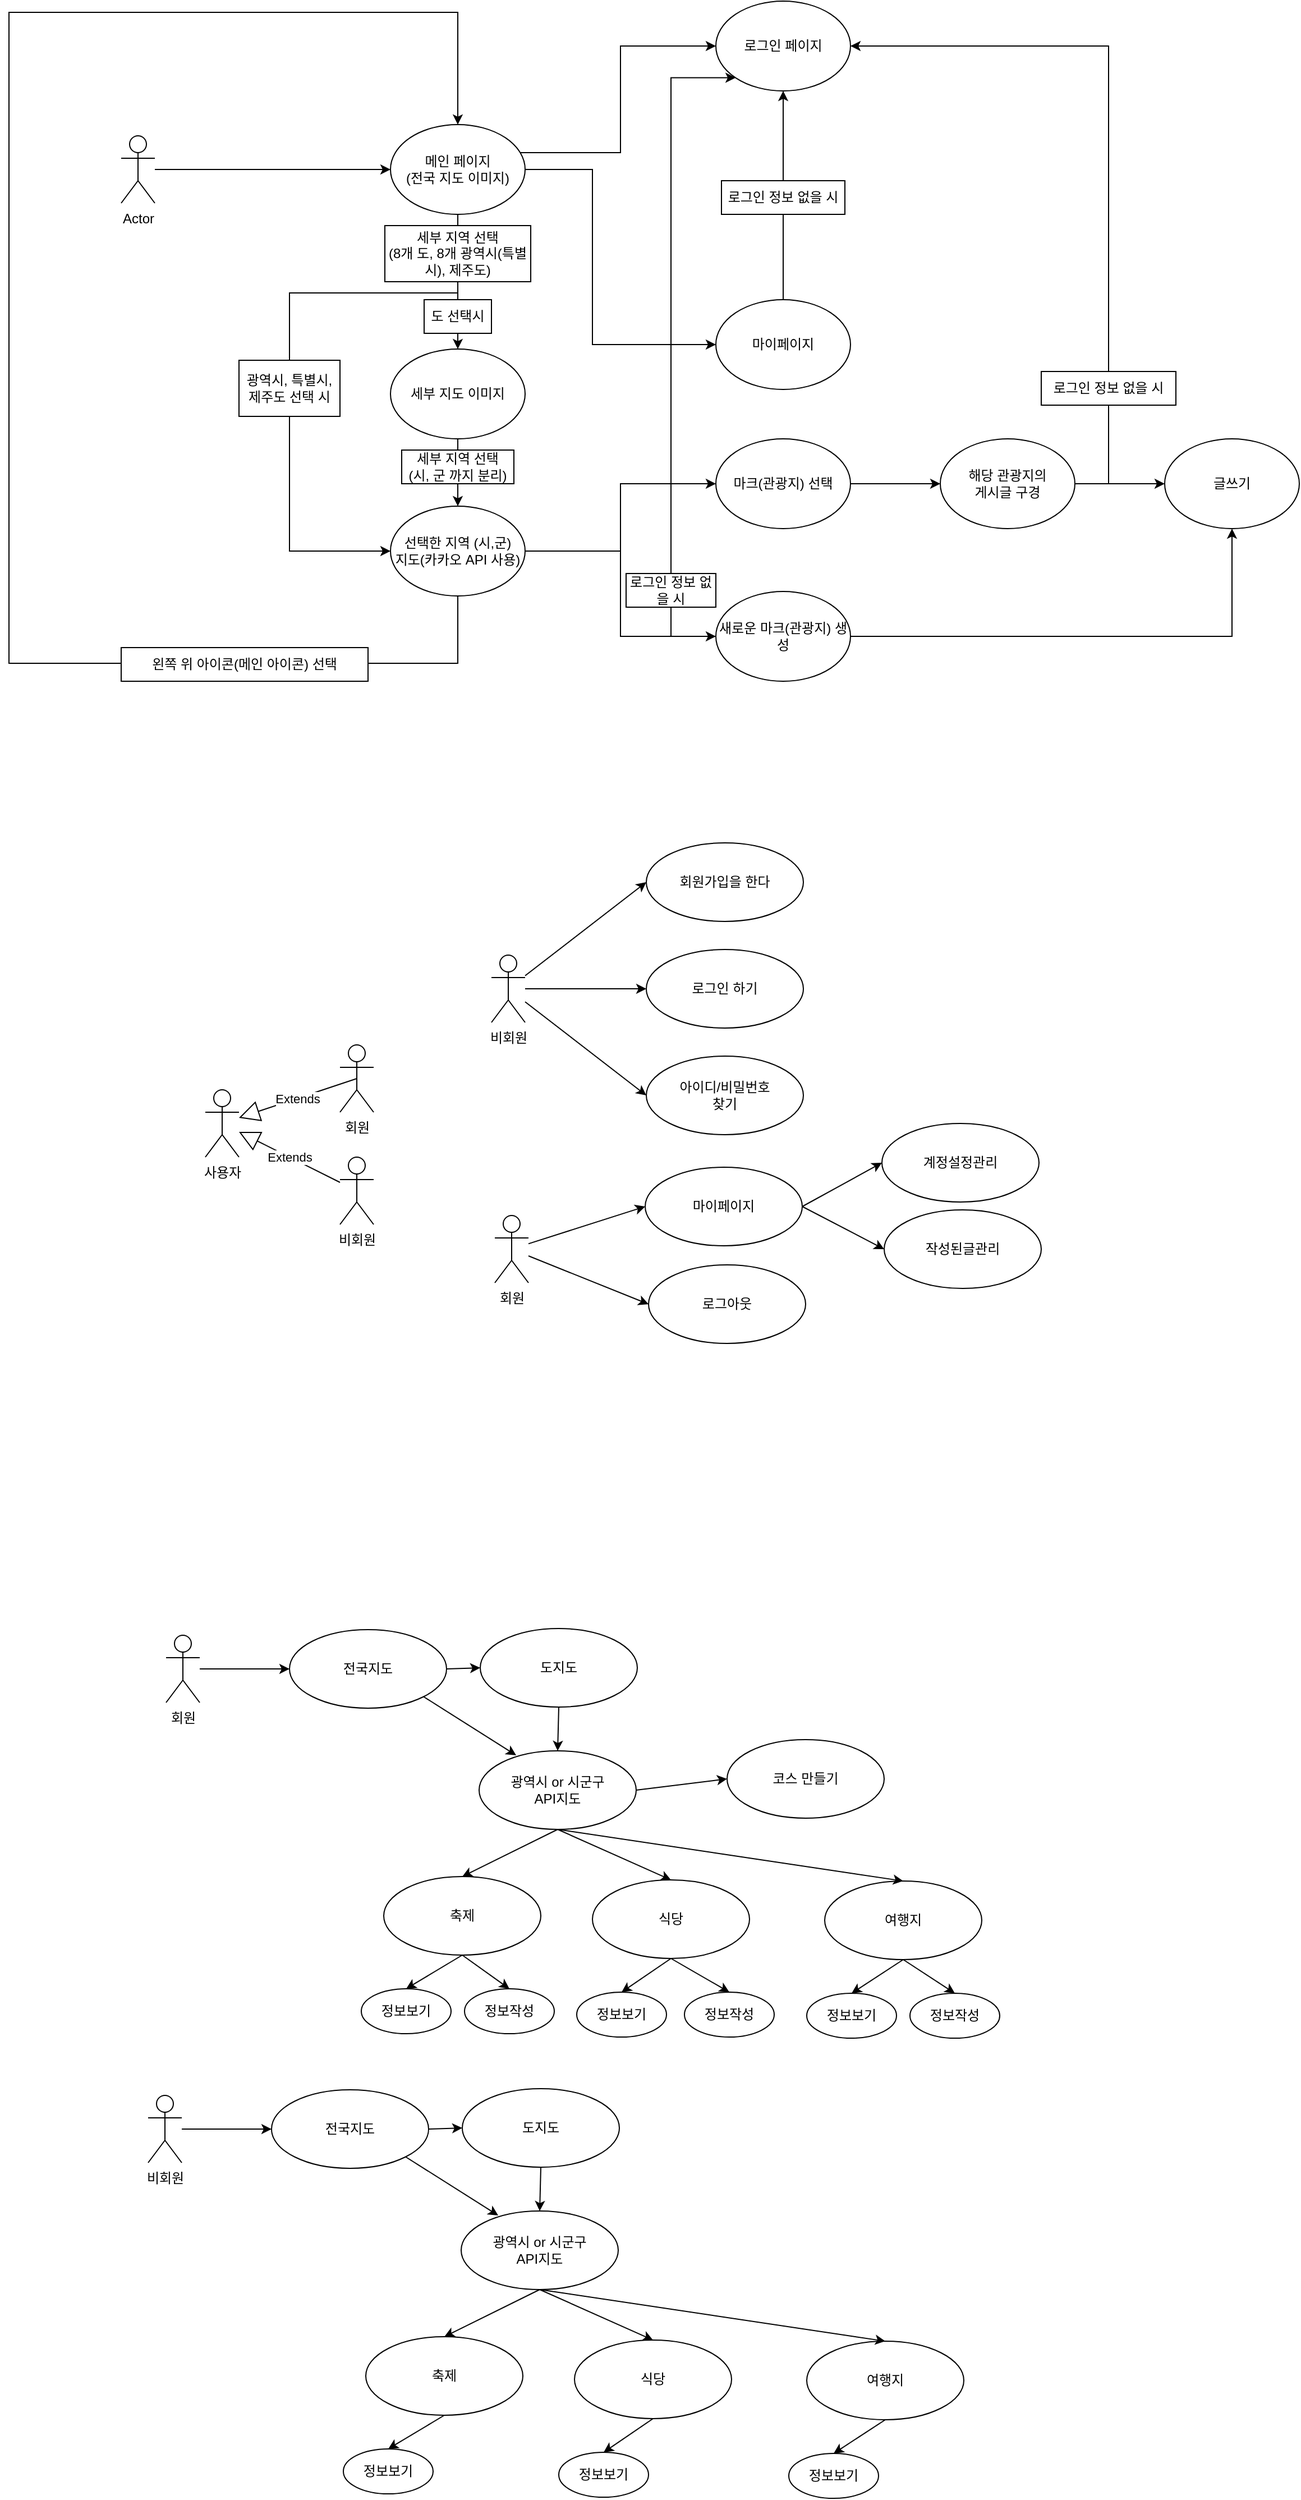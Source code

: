 <mxfile version="21.3.8" type="device">
  <diagram name="페이지-1" id="NS8c8MpVSg3ALZJKuZtI">
    <mxGraphModel dx="1434" dy="756" grid="1" gridSize="10" guides="1" tooltips="1" connect="1" arrows="1" fold="1" page="1" pageScale="1" pageWidth="1654" pageHeight="2336" math="0" shadow="0">
      <root>
        <mxCell id="0" />
        <mxCell id="1" parent="0" />
        <mxCell id="4Xy0U8kn-G6CAsoUGtmP-65" style="edgeStyle=orthogonalEdgeStyle;rounded=0;orthogonalLoop=1;jettySize=auto;html=1;entryX=0;entryY=0.5;entryDx=0;entryDy=0;" parent="1" source="4Xy0U8kn-G6CAsoUGtmP-51" target="4Xy0U8kn-G6CAsoUGtmP-52" edge="1">
          <mxGeometry relative="1" as="geometry" />
        </mxCell>
        <mxCell id="4Xy0U8kn-G6CAsoUGtmP-51" value="Actor" style="shape=umlActor;verticalLabelPosition=bottom;verticalAlign=top;html=1;outlineConnect=0;" parent="1" vertex="1">
          <mxGeometry x="190" y="180" width="30" height="60" as="geometry" />
        </mxCell>
        <mxCell id="4Xy0U8kn-G6CAsoUGtmP-56" style="edgeStyle=orthogonalEdgeStyle;rounded=0;orthogonalLoop=1;jettySize=auto;html=1;entryX=0;entryY=0.5;entryDx=0;entryDy=0;exitX=0.95;exitY=0.313;exitDx=0;exitDy=0;exitPerimeter=0;" parent="1" source="4Xy0U8kn-G6CAsoUGtmP-52" target="4Xy0U8kn-G6CAsoUGtmP-53" edge="1">
          <mxGeometry relative="1" as="geometry" />
        </mxCell>
        <mxCell id="4Xy0U8kn-G6CAsoUGtmP-61" style="edgeStyle=orthogonalEdgeStyle;rounded=0;orthogonalLoop=1;jettySize=auto;html=1;" parent="1" source="4Xy0U8kn-G6CAsoUGtmP-52" target="4Xy0U8kn-G6CAsoUGtmP-60" edge="1">
          <mxGeometry relative="1" as="geometry" />
        </mxCell>
        <mxCell id="4Xy0U8kn-G6CAsoUGtmP-62" style="edgeStyle=orthogonalEdgeStyle;rounded=0;orthogonalLoop=1;jettySize=auto;html=1;exitX=1;exitY=0.5;exitDx=0;exitDy=0;entryX=0;entryY=0.5;entryDx=0;entryDy=0;" parent="1" source="4Xy0U8kn-G6CAsoUGtmP-52" target="4Xy0U8kn-G6CAsoUGtmP-59" edge="1">
          <mxGeometry relative="1" as="geometry">
            <Array as="points">
              <mxPoint x="610" y="210" />
              <mxPoint x="610" y="366" />
            </Array>
          </mxGeometry>
        </mxCell>
        <mxCell id="4Xy0U8kn-G6CAsoUGtmP-70" style="edgeStyle=orthogonalEdgeStyle;rounded=0;orthogonalLoop=1;jettySize=auto;html=1;entryX=0;entryY=0.5;entryDx=0;entryDy=0;" parent="1" source="4Xy0U8kn-G6CAsoUGtmP-52" target="4Xy0U8kn-G6CAsoUGtmP-68" edge="1">
          <mxGeometry relative="1" as="geometry">
            <Array as="points">
              <mxPoint x="490" y="320" />
              <mxPoint x="340" y="320" />
              <mxPoint x="340" y="550" />
            </Array>
          </mxGeometry>
        </mxCell>
        <mxCell id="4Xy0U8kn-G6CAsoUGtmP-52" value="메인 페이지&lt;br&gt;(전국 지도 이미지)" style="ellipse;whiteSpace=wrap;html=1;" parent="1" vertex="1">
          <mxGeometry x="430" y="170" width="120" height="80" as="geometry" />
        </mxCell>
        <mxCell id="4Xy0U8kn-G6CAsoUGtmP-53" value="로그인 페이지" style="ellipse;whiteSpace=wrap;html=1;" parent="1" vertex="1">
          <mxGeometry x="720" y="60" width="120" height="80" as="geometry" />
        </mxCell>
        <mxCell id="4Xy0U8kn-G6CAsoUGtmP-63" style="edgeStyle=orthogonalEdgeStyle;rounded=0;orthogonalLoop=1;jettySize=auto;html=1;entryX=0.5;entryY=1;entryDx=0;entryDy=0;exitX=0.5;exitY=0;exitDx=0;exitDy=0;" parent="1" source="4Xy0U8kn-G6CAsoUGtmP-59" target="4Xy0U8kn-G6CAsoUGtmP-53" edge="1">
          <mxGeometry relative="1" as="geometry" />
        </mxCell>
        <mxCell id="4Xy0U8kn-G6CAsoUGtmP-59" value="마이페이지" style="ellipse;whiteSpace=wrap;html=1;" parent="1" vertex="1">
          <mxGeometry x="720" y="326" width="120" height="80" as="geometry" />
        </mxCell>
        <mxCell id="4Xy0U8kn-G6CAsoUGtmP-67" style="edgeStyle=orthogonalEdgeStyle;rounded=0;orthogonalLoop=1;jettySize=auto;html=1;entryX=0.5;entryY=0;entryDx=0;entryDy=0;" parent="1" source="4Xy0U8kn-G6CAsoUGtmP-60" target="4Xy0U8kn-G6CAsoUGtmP-68" edge="1">
          <mxGeometry relative="1" as="geometry">
            <mxPoint x="490" y="500" as="targetPoint" />
          </mxGeometry>
        </mxCell>
        <mxCell id="4Xy0U8kn-G6CAsoUGtmP-60" value="세부 지도 이미지" style="ellipse;whiteSpace=wrap;html=1;" parent="1" vertex="1">
          <mxGeometry x="430" y="370" width="120" height="80" as="geometry" />
        </mxCell>
        <mxCell id="4Xy0U8kn-G6CAsoUGtmP-66" value="세부 지역 선택&lt;br&gt;(8개 도, 8개 광역시(특별시), 제주도)" style="text;html=1;strokeColor=default;fillColor=default;align=center;verticalAlign=middle;whiteSpace=wrap;rounded=0;" parent="1" vertex="1">
          <mxGeometry x="425" y="260" width="130" height="50" as="geometry" />
        </mxCell>
        <mxCell id="4Xy0U8kn-G6CAsoUGtmP-75" style="edgeStyle=orthogonalEdgeStyle;rounded=0;orthogonalLoop=1;jettySize=auto;html=1;entryX=0.5;entryY=0;entryDx=0;entryDy=0;exitX=0.5;exitY=1;exitDx=0;exitDy=0;" parent="1" source="4Xy0U8kn-G6CAsoUGtmP-68" target="4Xy0U8kn-G6CAsoUGtmP-52" edge="1">
          <mxGeometry relative="1" as="geometry">
            <Array as="points">
              <mxPoint x="490" y="650" />
              <mxPoint x="90" y="650" />
              <mxPoint x="90" y="70" />
              <mxPoint x="490" y="70" />
            </Array>
          </mxGeometry>
        </mxCell>
        <mxCell id="4Xy0U8kn-G6CAsoUGtmP-78" style="edgeStyle=orthogonalEdgeStyle;rounded=0;orthogonalLoop=1;jettySize=auto;html=1;entryX=0;entryY=0.5;entryDx=0;entryDy=0;" parent="1" source="4Xy0U8kn-G6CAsoUGtmP-68" target="4Xy0U8kn-G6CAsoUGtmP-77" edge="1">
          <mxGeometry relative="1" as="geometry" />
        </mxCell>
        <mxCell id="4Xy0U8kn-G6CAsoUGtmP-81" style="edgeStyle=orthogonalEdgeStyle;rounded=0;orthogonalLoop=1;jettySize=auto;html=1;entryX=0;entryY=0.5;entryDx=0;entryDy=0;" parent="1" source="4Xy0U8kn-G6CAsoUGtmP-68" target="4Xy0U8kn-G6CAsoUGtmP-80" edge="1">
          <mxGeometry relative="1" as="geometry" />
        </mxCell>
        <mxCell id="4Xy0U8kn-G6CAsoUGtmP-68" value="선택한 지역 (시,군) &lt;br&gt;지도(카카오 API 사용)" style="ellipse;whiteSpace=wrap;html=1;" parent="1" vertex="1">
          <mxGeometry x="430" y="510" width="120" height="80" as="geometry" />
        </mxCell>
        <mxCell id="4Xy0U8kn-G6CAsoUGtmP-69" value="세부 지역 선택&lt;br&gt;(시, 군 까지 분리)" style="text;html=1;strokeColor=default;fillColor=default;align=center;verticalAlign=middle;whiteSpace=wrap;rounded=0;" parent="1" vertex="1">
          <mxGeometry x="440" y="460" width="100" height="30" as="geometry" />
        </mxCell>
        <mxCell id="4Xy0U8kn-G6CAsoUGtmP-72" value="광역시, 특별시, 제주도 선택 시" style="text;html=1;strokeColor=default;fillColor=default;align=center;verticalAlign=middle;whiteSpace=wrap;rounded=0;" parent="1" vertex="1">
          <mxGeometry x="295" y="380" width="90" height="50" as="geometry" />
        </mxCell>
        <mxCell id="4Xy0U8kn-G6CAsoUGtmP-74" value="도 선택시" style="text;html=1;strokeColor=default;fillColor=default;align=center;verticalAlign=middle;whiteSpace=wrap;rounded=0;" parent="1" vertex="1">
          <mxGeometry x="460" y="326" width="60" height="30" as="geometry" />
        </mxCell>
        <mxCell id="4Xy0U8kn-G6CAsoUGtmP-76" value="왼쪽 위 아이콘(메인 아이콘) 선택" style="text;html=1;strokeColor=default;fillColor=default;align=center;verticalAlign=middle;whiteSpace=wrap;rounded=0;" parent="1" vertex="1">
          <mxGeometry x="190" y="636" width="220" height="30" as="geometry" />
        </mxCell>
        <mxCell id="4Xy0U8kn-G6CAsoUGtmP-84" value="" style="edgeStyle=orthogonalEdgeStyle;rounded=0;orthogonalLoop=1;jettySize=auto;html=1;" parent="1" source="4Xy0U8kn-G6CAsoUGtmP-77" target="4Xy0U8kn-G6CAsoUGtmP-83" edge="1">
          <mxGeometry relative="1" as="geometry" />
        </mxCell>
        <mxCell id="4Xy0U8kn-G6CAsoUGtmP-77" value="마크(관광지) 선택" style="ellipse;whiteSpace=wrap;html=1;" parent="1" vertex="1">
          <mxGeometry x="720" y="450" width="120" height="80" as="geometry" />
        </mxCell>
        <mxCell id="4Xy0U8kn-G6CAsoUGtmP-79" value="로그인 정보 없을 시" style="text;html=1;strokeColor=default;fillColor=default;align=center;verticalAlign=middle;whiteSpace=wrap;rounded=0;" parent="1" vertex="1">
          <mxGeometry x="725" y="220" width="110" height="30" as="geometry" />
        </mxCell>
        <mxCell id="4Xy0U8kn-G6CAsoUGtmP-90" style="edgeStyle=orthogonalEdgeStyle;rounded=0;orthogonalLoop=1;jettySize=auto;html=1;entryX=0;entryY=1;entryDx=0;entryDy=0;exitX=0;exitY=0.5;exitDx=0;exitDy=0;" parent="1" source="4Xy0U8kn-G6CAsoUGtmP-80" target="4Xy0U8kn-G6CAsoUGtmP-53" edge="1">
          <mxGeometry relative="1" as="geometry">
            <Array as="points">
              <mxPoint x="680" y="626" />
              <mxPoint x="680" y="128" />
            </Array>
          </mxGeometry>
        </mxCell>
        <mxCell id="4Xy0U8kn-G6CAsoUGtmP-93" style="edgeStyle=orthogonalEdgeStyle;rounded=0;orthogonalLoop=1;jettySize=auto;html=1;entryX=0.5;entryY=1;entryDx=0;entryDy=0;" parent="1" source="4Xy0U8kn-G6CAsoUGtmP-80" target="4Xy0U8kn-G6CAsoUGtmP-85" edge="1">
          <mxGeometry relative="1" as="geometry" />
        </mxCell>
        <mxCell id="4Xy0U8kn-G6CAsoUGtmP-80" value="새로운 마크(관광지) 생성" style="ellipse;whiteSpace=wrap;html=1;" parent="1" vertex="1">
          <mxGeometry x="720" y="586" width="120" height="80" as="geometry" />
        </mxCell>
        <mxCell id="4Xy0U8kn-G6CAsoUGtmP-86" value="" style="edgeStyle=orthogonalEdgeStyle;rounded=0;orthogonalLoop=1;jettySize=auto;html=1;" parent="1" source="4Xy0U8kn-G6CAsoUGtmP-83" target="4Xy0U8kn-G6CAsoUGtmP-85" edge="1">
          <mxGeometry relative="1" as="geometry" />
        </mxCell>
        <mxCell id="4Xy0U8kn-G6CAsoUGtmP-87" style="edgeStyle=orthogonalEdgeStyle;rounded=0;orthogonalLoop=1;jettySize=auto;html=1;entryX=1;entryY=0.5;entryDx=0;entryDy=0;" parent="1" source="4Xy0U8kn-G6CAsoUGtmP-83" target="4Xy0U8kn-G6CAsoUGtmP-53" edge="1">
          <mxGeometry relative="1" as="geometry">
            <Array as="points">
              <mxPoint x="1070" y="490" />
              <mxPoint x="1070" y="100" />
            </Array>
          </mxGeometry>
        </mxCell>
        <mxCell id="4Xy0U8kn-G6CAsoUGtmP-83" value="해당 관광지의 &lt;br&gt;게시글 구경" style="ellipse;whiteSpace=wrap;html=1;" parent="1" vertex="1">
          <mxGeometry x="920" y="450" width="120" height="80" as="geometry" />
        </mxCell>
        <mxCell id="4Xy0U8kn-G6CAsoUGtmP-85" value="글쓰기" style="ellipse;whiteSpace=wrap;html=1;" parent="1" vertex="1">
          <mxGeometry x="1120" y="450" width="120" height="80" as="geometry" />
        </mxCell>
        <mxCell id="4Xy0U8kn-G6CAsoUGtmP-88" value="로그인 정보 없을 시" style="text;html=1;strokeColor=default;fillColor=default;align=center;verticalAlign=middle;whiteSpace=wrap;rounded=0;" parent="1" vertex="1">
          <mxGeometry x="1010" y="390" width="120" height="30" as="geometry" />
        </mxCell>
        <mxCell id="4Xy0U8kn-G6CAsoUGtmP-92" value="로그인 정보 없을 시" style="text;html=1;strokeColor=default;fillColor=default;align=center;verticalAlign=middle;whiteSpace=wrap;rounded=0;" parent="1" vertex="1">
          <mxGeometry x="640" y="570" width="80" height="30" as="geometry" />
        </mxCell>
        <mxCell id="Dq24ovJOLTswOUM4bfHT-2" value="비회원" style="shape=umlActor;verticalLabelPosition=bottom;verticalAlign=top;html=1;outlineConnect=0;" parent="1" vertex="1">
          <mxGeometry x="385" y="1090" width="30" height="60" as="geometry" />
        </mxCell>
        <mxCell id="Dq24ovJOLTswOUM4bfHT-3" value="사용자" style="shape=umlActor;verticalLabelPosition=bottom;verticalAlign=top;html=1;outlineConnect=0;" parent="1" vertex="1">
          <mxGeometry x="265" y="1030" width="30" height="60" as="geometry" />
        </mxCell>
        <mxCell id="Dq24ovJOLTswOUM4bfHT-5" value="회원" style="shape=umlActor;verticalLabelPosition=bottom;verticalAlign=top;html=1;outlineConnect=0;" parent="1" vertex="1">
          <mxGeometry x="385" y="990" width="30" height="60" as="geometry" />
        </mxCell>
        <mxCell id="Dq24ovJOLTswOUM4bfHT-11" style="rounded=0;orthogonalLoop=1;jettySize=auto;html=1;entryX=0;entryY=0.5;entryDx=0;entryDy=0;" parent="1" source="Dq24ovJOLTswOUM4bfHT-10" target="rn6BGGBgzpSLvbOp2x6a-16" edge="1">
          <mxGeometry relative="1" as="geometry">
            <mxPoint x="590" y="940" as="sourcePoint" />
            <mxPoint x="670" y="940" as="targetPoint" />
          </mxGeometry>
        </mxCell>
        <mxCell id="Dq24ovJOLTswOUM4bfHT-10" value="비회원" style="shape=umlActor;verticalLabelPosition=bottom;verticalAlign=top;html=1;outlineConnect=0;" parent="1" vertex="1">
          <mxGeometry x="520" y="910" width="30" height="60" as="geometry" />
        </mxCell>
        <mxCell id="rn6BGGBgzpSLvbOp2x6a-4" style="rounded=0;orthogonalLoop=1;jettySize=auto;html=1;entryX=0;entryY=0.5;entryDx=0;entryDy=0;" edge="1" parent="1" source="Dq24ovJOLTswOUM4bfHT-10" target="rn6BGGBgzpSLvbOp2x6a-15">
          <mxGeometry relative="1" as="geometry">
            <mxPoint x="580" y="950" as="sourcePoint" />
            <mxPoint x="670" y="840" as="targetPoint" />
          </mxGeometry>
        </mxCell>
        <mxCell id="rn6BGGBgzpSLvbOp2x6a-8" style="rounded=0;orthogonalLoop=1;jettySize=auto;html=1;entryX=0;entryY=0.5;entryDx=0;entryDy=0;" edge="1" parent="1" source="Dq24ovJOLTswOUM4bfHT-10" target="rn6BGGBgzpSLvbOp2x6a-17">
          <mxGeometry relative="1" as="geometry">
            <mxPoint x="570" y="1000" as="sourcePoint" />
            <mxPoint x="670" y="1041" as="targetPoint" />
          </mxGeometry>
        </mxCell>
        <mxCell id="rn6BGGBgzpSLvbOp2x6a-11" value="Extends" style="endArrow=block;endSize=16;endFill=0;html=1;rounded=0;" edge="1" parent="1" source="Dq24ovJOLTswOUM4bfHT-2" target="Dq24ovJOLTswOUM4bfHT-3">
          <mxGeometry width="160" relative="1" as="geometry">
            <mxPoint x="455" y="1450" as="sourcePoint" />
            <mxPoint x="615" y="1450" as="targetPoint" />
          </mxGeometry>
        </mxCell>
        <mxCell id="rn6BGGBgzpSLvbOp2x6a-13" value="Extends" style="endArrow=block;endSize=16;endFill=0;html=1;rounded=0;exitX=0.5;exitY=0.5;exitDx=0;exitDy=0;exitPerimeter=0;" edge="1" parent="1" source="Dq24ovJOLTswOUM4bfHT-5" target="Dq24ovJOLTswOUM4bfHT-3">
          <mxGeometry width="160" relative="1" as="geometry">
            <mxPoint x="330" y="1120" as="sourcePoint" />
            <mxPoint x="360" y="1030" as="targetPoint" />
          </mxGeometry>
        </mxCell>
        <mxCell id="rn6BGGBgzpSLvbOp2x6a-14" value="회원" style="shape=umlActor;verticalLabelPosition=bottom;verticalAlign=top;html=1;outlineConnect=0;" vertex="1" parent="1">
          <mxGeometry x="523" y="1142" width="30" height="60" as="geometry" />
        </mxCell>
        <mxCell id="rn6BGGBgzpSLvbOp2x6a-15" value="회원가입을 한다" style="ellipse;whiteSpace=wrap;html=1;" vertex="1" parent="1">
          <mxGeometry x="658" y="810" width="140" height="70" as="geometry" />
        </mxCell>
        <mxCell id="rn6BGGBgzpSLvbOp2x6a-16" value="로그인 하기" style="ellipse;whiteSpace=wrap;html=1;" vertex="1" parent="1">
          <mxGeometry x="658" y="905" width="140" height="70" as="geometry" />
        </mxCell>
        <mxCell id="rn6BGGBgzpSLvbOp2x6a-17" value="아이디/비밀번호&lt;br&gt;찾기" style="ellipse;whiteSpace=wrap;html=1;" vertex="1" parent="1">
          <mxGeometry x="658" y="1000" width="140" height="70" as="geometry" />
        </mxCell>
        <mxCell id="rn6BGGBgzpSLvbOp2x6a-18" value="마이페이지" style="ellipse;whiteSpace=wrap;html=1;" vertex="1" parent="1">
          <mxGeometry x="657" y="1099" width="140" height="70" as="geometry" />
        </mxCell>
        <mxCell id="rn6BGGBgzpSLvbOp2x6a-19" value="로그아웃" style="ellipse;whiteSpace=wrap;html=1;" vertex="1" parent="1">
          <mxGeometry x="660" y="1186" width="140" height="70" as="geometry" />
        </mxCell>
        <mxCell id="rn6BGGBgzpSLvbOp2x6a-21" style="rounded=0;orthogonalLoop=1;jettySize=auto;html=1;entryX=0;entryY=0.5;entryDx=0;entryDy=0;" edge="1" parent="1" source="rn6BGGBgzpSLvbOp2x6a-14" target="rn6BGGBgzpSLvbOp2x6a-18">
          <mxGeometry relative="1" as="geometry">
            <mxPoint x="540" y="1419" as="sourcePoint" />
            <mxPoint x="648" y="1336" as="targetPoint" />
          </mxGeometry>
        </mxCell>
        <mxCell id="rn6BGGBgzpSLvbOp2x6a-22" style="rounded=0;orthogonalLoop=1;jettySize=auto;html=1;entryX=0;entryY=0.5;entryDx=0;entryDy=0;" edge="1" parent="1" source="rn6BGGBgzpSLvbOp2x6a-14" target="rn6BGGBgzpSLvbOp2x6a-19">
          <mxGeometry relative="1" as="geometry">
            <mxPoint x="580" y="1293" as="sourcePoint" />
            <mxPoint x="670" y="1246" as="targetPoint" />
          </mxGeometry>
        </mxCell>
        <mxCell id="rn6BGGBgzpSLvbOp2x6a-23" value="회원" style="shape=umlActor;verticalLabelPosition=bottom;verticalAlign=top;html=1;outlineConnect=0;" vertex="1" parent="1">
          <mxGeometry x="230" y="1516" width="30" height="60" as="geometry" />
        </mxCell>
        <mxCell id="rn6BGGBgzpSLvbOp2x6a-25" value="전국지도" style="ellipse;whiteSpace=wrap;html=1;" vertex="1" parent="1">
          <mxGeometry x="340" y="1511" width="140" height="70" as="geometry" />
        </mxCell>
        <mxCell id="rn6BGGBgzpSLvbOp2x6a-26" value="도지도" style="ellipse;whiteSpace=wrap;html=1;" vertex="1" parent="1">
          <mxGeometry x="510" y="1510" width="140" height="70" as="geometry" />
        </mxCell>
        <mxCell id="rn6BGGBgzpSLvbOp2x6a-27" value="광역시 or 시군구&lt;br&gt;API지도" style="ellipse;whiteSpace=wrap;html=1;" vertex="1" parent="1">
          <mxGeometry x="509" y="1619" width="140" height="70" as="geometry" />
        </mxCell>
        <mxCell id="rn6BGGBgzpSLvbOp2x6a-28" value="축제" style="ellipse;whiteSpace=wrap;html=1;" vertex="1" parent="1">
          <mxGeometry x="424" y="1731" width="140" height="70" as="geometry" />
        </mxCell>
        <mxCell id="rn6BGGBgzpSLvbOp2x6a-29" value="식당" style="ellipse;whiteSpace=wrap;html=1;" vertex="1" parent="1">
          <mxGeometry x="610" y="1734" width="140" height="70" as="geometry" />
        </mxCell>
        <mxCell id="rn6BGGBgzpSLvbOp2x6a-30" value="여행지" style="ellipse;whiteSpace=wrap;html=1;" vertex="1" parent="1">
          <mxGeometry x="817" y="1735" width="140" height="70" as="geometry" />
        </mxCell>
        <mxCell id="rn6BGGBgzpSLvbOp2x6a-31" value="코스 만들기" style="ellipse;whiteSpace=wrap;html=1;" vertex="1" parent="1">
          <mxGeometry x="730" y="1609" width="140" height="70" as="geometry" />
        </mxCell>
        <mxCell id="rn6BGGBgzpSLvbOp2x6a-32" value="정보작성" style="ellipse;whiteSpace=wrap;html=1;" vertex="1" parent="1">
          <mxGeometry x="496" y="1831" width="80" height="40" as="geometry" />
        </mxCell>
        <mxCell id="rn6BGGBgzpSLvbOp2x6a-33" value="정보보기" style="ellipse;whiteSpace=wrap;html=1;" vertex="1" parent="1">
          <mxGeometry x="404" y="1831" width="80" height="40" as="geometry" />
        </mxCell>
        <mxCell id="rn6BGGBgzpSLvbOp2x6a-40" value="정보작성" style="ellipse;whiteSpace=wrap;html=1;" vertex="1" parent="1">
          <mxGeometry x="692" y="1834" width="80" height="40" as="geometry" />
        </mxCell>
        <mxCell id="rn6BGGBgzpSLvbOp2x6a-41" value="정보보기" style="ellipse;whiteSpace=wrap;html=1;" vertex="1" parent="1">
          <mxGeometry x="596" y="1834" width="80" height="40" as="geometry" />
        </mxCell>
        <mxCell id="rn6BGGBgzpSLvbOp2x6a-42" value="정보작성" style="ellipse;whiteSpace=wrap;html=1;" vertex="1" parent="1">
          <mxGeometry x="893" y="1835" width="80" height="40" as="geometry" />
        </mxCell>
        <mxCell id="rn6BGGBgzpSLvbOp2x6a-43" value="정보보기" style="ellipse;whiteSpace=wrap;html=1;" vertex="1" parent="1">
          <mxGeometry x="801" y="1835" width="80" height="40" as="geometry" />
        </mxCell>
        <mxCell id="rn6BGGBgzpSLvbOp2x6a-44" style="rounded=0;orthogonalLoop=1;jettySize=auto;html=1;entryX=0;entryY=0.5;entryDx=0;entryDy=0;" edge="1" parent="1" source="rn6BGGBgzpSLvbOp2x6a-23" target="rn6BGGBgzpSLvbOp2x6a-25">
          <mxGeometry relative="1" as="geometry">
            <mxPoint x="257" y="1391" as="sourcePoint" />
            <mxPoint x="365" y="1474" as="targetPoint" />
          </mxGeometry>
        </mxCell>
        <mxCell id="rn6BGGBgzpSLvbOp2x6a-45" style="rounded=0;orthogonalLoop=1;jettySize=auto;html=1;entryX=0;entryY=0.5;entryDx=0;entryDy=0;exitX=1;exitY=0.5;exitDx=0;exitDy=0;" edge="1" parent="1" source="rn6BGGBgzpSLvbOp2x6a-25" target="rn6BGGBgzpSLvbOp2x6a-26">
          <mxGeometry relative="1" as="geometry">
            <mxPoint x="240" y="1534" as="sourcePoint" />
            <mxPoint x="350" y="1556" as="targetPoint" />
          </mxGeometry>
        </mxCell>
        <mxCell id="rn6BGGBgzpSLvbOp2x6a-46" style="rounded=0;orthogonalLoop=1;jettySize=auto;html=1;entryX=0.5;entryY=0;entryDx=0;entryDy=0;exitX=0.5;exitY=1;exitDx=0;exitDy=0;" edge="1" parent="1" source="rn6BGGBgzpSLvbOp2x6a-26" target="rn6BGGBgzpSLvbOp2x6a-27">
          <mxGeometry relative="1" as="geometry">
            <mxPoint x="490" y="1556" as="sourcePoint" />
            <mxPoint x="520" y="1555" as="targetPoint" />
          </mxGeometry>
        </mxCell>
        <mxCell id="rn6BGGBgzpSLvbOp2x6a-48" style="rounded=0;orthogonalLoop=1;jettySize=auto;html=1;entryX=0;entryY=0.5;entryDx=0;entryDy=0;exitX=1;exitY=0.5;exitDx=0;exitDy=0;" edge="1" parent="1" source="rn6BGGBgzpSLvbOp2x6a-27" target="rn6BGGBgzpSLvbOp2x6a-31">
          <mxGeometry relative="1" as="geometry">
            <mxPoint x="590" y="1590" as="sourcePoint" />
            <mxPoint x="589" y="1629" as="targetPoint" />
          </mxGeometry>
        </mxCell>
        <mxCell id="rn6BGGBgzpSLvbOp2x6a-49" style="rounded=0;orthogonalLoop=1;jettySize=auto;html=1;entryX=0.5;entryY=0;entryDx=0;entryDy=0;exitX=0.5;exitY=1;exitDx=0;exitDy=0;" edge="1" parent="1" source="rn6BGGBgzpSLvbOp2x6a-27" target="rn6BGGBgzpSLvbOp2x6a-28">
          <mxGeometry relative="1" as="geometry">
            <mxPoint x="561" y="1692" as="sourcePoint" />
            <mxPoint x="722" y="1649" as="targetPoint" />
          </mxGeometry>
        </mxCell>
        <mxCell id="rn6BGGBgzpSLvbOp2x6a-50" style="rounded=0;orthogonalLoop=1;jettySize=auto;html=1;entryX=0.5;entryY=0;entryDx=0;entryDy=0;exitX=0.5;exitY=1;exitDx=0;exitDy=0;" edge="1" parent="1" source="rn6BGGBgzpSLvbOp2x6a-27" target="rn6BGGBgzpSLvbOp2x6a-29">
          <mxGeometry relative="1" as="geometry">
            <mxPoint x="589" y="1699" as="sourcePoint" />
            <mxPoint x="525" y="1731" as="targetPoint" />
          </mxGeometry>
        </mxCell>
        <mxCell id="rn6BGGBgzpSLvbOp2x6a-51" style="rounded=0;orthogonalLoop=1;jettySize=auto;html=1;entryX=0.5;entryY=0;entryDx=0;entryDy=0;exitX=0.5;exitY=1;exitDx=0;exitDy=0;" edge="1" parent="1" source="rn6BGGBgzpSLvbOp2x6a-27" target="rn6BGGBgzpSLvbOp2x6a-30">
          <mxGeometry relative="1" as="geometry">
            <mxPoint x="589" y="1699" as="sourcePoint" />
            <mxPoint x="504" y="1741" as="targetPoint" />
          </mxGeometry>
        </mxCell>
        <mxCell id="rn6BGGBgzpSLvbOp2x6a-52" style="rounded=0;orthogonalLoop=1;jettySize=auto;html=1;entryX=0.5;entryY=0;entryDx=0;entryDy=0;exitX=0.5;exitY=1;exitDx=0;exitDy=0;" edge="1" parent="1" source="rn6BGGBgzpSLvbOp2x6a-28" target="rn6BGGBgzpSLvbOp2x6a-33">
          <mxGeometry relative="1" as="geometry">
            <mxPoint x="589" y="1699" as="sourcePoint" />
            <mxPoint x="504" y="1741" as="targetPoint" />
          </mxGeometry>
        </mxCell>
        <mxCell id="rn6BGGBgzpSLvbOp2x6a-53" style="rounded=0;orthogonalLoop=1;jettySize=auto;html=1;entryX=0.5;entryY=0;entryDx=0;entryDy=0;exitX=0.5;exitY=1;exitDx=0;exitDy=0;" edge="1" parent="1" source="rn6BGGBgzpSLvbOp2x6a-28" target="rn6BGGBgzpSLvbOp2x6a-32">
          <mxGeometry relative="1" as="geometry">
            <mxPoint x="504" y="1811" as="sourcePoint" />
            <mxPoint x="454" y="1841" as="targetPoint" />
          </mxGeometry>
        </mxCell>
        <mxCell id="rn6BGGBgzpSLvbOp2x6a-54" style="rounded=0;orthogonalLoop=1;jettySize=auto;html=1;entryX=0.5;entryY=0;entryDx=0;entryDy=0;exitX=0.5;exitY=1;exitDx=0;exitDy=0;" edge="1" parent="1" source="rn6BGGBgzpSLvbOp2x6a-29" target="rn6BGGBgzpSLvbOp2x6a-41">
          <mxGeometry relative="1" as="geometry">
            <mxPoint x="514" y="1821" as="sourcePoint" />
            <mxPoint x="464" y="1851" as="targetPoint" />
          </mxGeometry>
        </mxCell>
        <mxCell id="rn6BGGBgzpSLvbOp2x6a-55" style="rounded=0;orthogonalLoop=1;jettySize=auto;html=1;entryX=0.5;entryY=0;entryDx=0;entryDy=0;exitX=0.5;exitY=1;exitDx=0;exitDy=0;" edge="1" parent="1" source="rn6BGGBgzpSLvbOp2x6a-29" target="rn6BGGBgzpSLvbOp2x6a-40">
          <mxGeometry relative="1" as="geometry">
            <mxPoint x="524" y="1831" as="sourcePoint" />
            <mxPoint x="474" y="1861" as="targetPoint" />
          </mxGeometry>
        </mxCell>
        <mxCell id="rn6BGGBgzpSLvbOp2x6a-56" style="rounded=0;orthogonalLoop=1;jettySize=auto;html=1;entryX=0.5;entryY=0;entryDx=0;entryDy=0;exitX=0.5;exitY=1;exitDx=0;exitDy=0;" edge="1" parent="1" source="rn6BGGBgzpSLvbOp2x6a-30" target="rn6BGGBgzpSLvbOp2x6a-43">
          <mxGeometry relative="1" as="geometry">
            <mxPoint x="534" y="1841" as="sourcePoint" />
            <mxPoint x="484" y="1871" as="targetPoint" />
          </mxGeometry>
        </mxCell>
        <mxCell id="rn6BGGBgzpSLvbOp2x6a-57" style="rounded=0;orthogonalLoop=1;jettySize=auto;html=1;entryX=0.5;entryY=0;entryDx=0;entryDy=0;exitX=0.5;exitY=1;exitDx=0;exitDy=0;" edge="1" parent="1" source="rn6BGGBgzpSLvbOp2x6a-30" target="rn6BGGBgzpSLvbOp2x6a-42">
          <mxGeometry relative="1" as="geometry">
            <mxPoint x="544" y="1851" as="sourcePoint" />
            <mxPoint x="494" y="1881" as="targetPoint" />
          </mxGeometry>
        </mxCell>
        <mxCell id="rn6BGGBgzpSLvbOp2x6a-61" value="작성된글관리" style="ellipse;whiteSpace=wrap;html=1;" vertex="1" parent="1">
          <mxGeometry x="870" y="1137" width="140" height="70" as="geometry" />
        </mxCell>
        <mxCell id="rn6BGGBgzpSLvbOp2x6a-62" value="계정설정관리" style="ellipse;whiteSpace=wrap;html=1;" vertex="1" parent="1">
          <mxGeometry x="868" y="1060" width="140" height="70" as="geometry" />
        </mxCell>
        <mxCell id="rn6BGGBgzpSLvbOp2x6a-63" style="rounded=0;orthogonalLoop=1;jettySize=auto;html=1;entryX=0;entryY=0.5;entryDx=0;entryDy=0;exitX=1;exitY=0.5;exitDx=0;exitDy=0;" edge="1" parent="1" source="rn6BGGBgzpSLvbOp2x6a-18" target="rn6BGGBgzpSLvbOp2x6a-62">
          <mxGeometry relative="1" as="geometry">
            <mxPoint x="580" y="1185" as="sourcePoint" />
            <mxPoint x="667" y="1144" as="targetPoint" />
          </mxGeometry>
        </mxCell>
        <mxCell id="rn6BGGBgzpSLvbOp2x6a-64" style="rounded=0;orthogonalLoop=1;jettySize=auto;html=1;entryX=0;entryY=0.5;entryDx=0;entryDy=0;exitX=1;exitY=0.5;exitDx=0;exitDy=0;" edge="1" parent="1" source="rn6BGGBgzpSLvbOp2x6a-18" target="rn6BGGBgzpSLvbOp2x6a-61">
          <mxGeometry relative="1" as="geometry">
            <mxPoint x="807" y="1144" as="sourcePoint" />
            <mxPoint x="880" y="1061" as="targetPoint" />
          </mxGeometry>
        </mxCell>
        <mxCell id="rn6BGGBgzpSLvbOp2x6a-65" style="rounded=0;orthogonalLoop=1;jettySize=auto;html=1;entryX=0.236;entryY=0.057;entryDx=0;entryDy=0;exitX=1;exitY=1;exitDx=0;exitDy=0;entryPerimeter=0;" edge="1" parent="1" source="rn6BGGBgzpSLvbOp2x6a-25" target="rn6BGGBgzpSLvbOp2x6a-27">
          <mxGeometry relative="1" as="geometry">
            <mxPoint x="490" y="1556" as="sourcePoint" />
            <mxPoint x="520" y="1555" as="targetPoint" />
          </mxGeometry>
        </mxCell>
        <mxCell id="rn6BGGBgzpSLvbOp2x6a-66" value="비회원" style="shape=umlActor;verticalLabelPosition=bottom;verticalAlign=top;html=1;outlineConnect=0;" vertex="1" parent="1">
          <mxGeometry x="214" y="1926" width="30" height="60" as="geometry" />
        </mxCell>
        <mxCell id="rn6BGGBgzpSLvbOp2x6a-67" value="전국지도" style="ellipse;whiteSpace=wrap;html=1;" vertex="1" parent="1">
          <mxGeometry x="324" y="1921" width="140" height="70" as="geometry" />
        </mxCell>
        <mxCell id="rn6BGGBgzpSLvbOp2x6a-68" value="도지도" style="ellipse;whiteSpace=wrap;html=1;" vertex="1" parent="1">
          <mxGeometry x="494" y="1920" width="140" height="70" as="geometry" />
        </mxCell>
        <mxCell id="rn6BGGBgzpSLvbOp2x6a-69" value="광역시 or 시군구&lt;br&gt;API지도" style="ellipse;whiteSpace=wrap;html=1;" vertex="1" parent="1">
          <mxGeometry x="493" y="2029" width="140" height="70" as="geometry" />
        </mxCell>
        <mxCell id="rn6BGGBgzpSLvbOp2x6a-70" value="축제" style="ellipse;whiteSpace=wrap;html=1;" vertex="1" parent="1">
          <mxGeometry x="408" y="2141" width="140" height="70" as="geometry" />
        </mxCell>
        <mxCell id="rn6BGGBgzpSLvbOp2x6a-71" value="식당" style="ellipse;whiteSpace=wrap;html=1;" vertex="1" parent="1">
          <mxGeometry x="594" y="2144" width="140" height="70" as="geometry" />
        </mxCell>
        <mxCell id="rn6BGGBgzpSLvbOp2x6a-72" value="여행지" style="ellipse;whiteSpace=wrap;html=1;" vertex="1" parent="1">
          <mxGeometry x="801" y="2145" width="140" height="70" as="geometry" />
        </mxCell>
        <mxCell id="rn6BGGBgzpSLvbOp2x6a-75" value="정보보기" style="ellipse;whiteSpace=wrap;html=1;" vertex="1" parent="1">
          <mxGeometry x="388" y="2241" width="80" height="40" as="geometry" />
        </mxCell>
        <mxCell id="rn6BGGBgzpSLvbOp2x6a-77" value="정보보기" style="ellipse;whiteSpace=wrap;html=1;" vertex="1" parent="1">
          <mxGeometry x="580" y="2244" width="80" height="40" as="geometry" />
        </mxCell>
        <mxCell id="rn6BGGBgzpSLvbOp2x6a-79" value="정보보기" style="ellipse;whiteSpace=wrap;html=1;" vertex="1" parent="1">
          <mxGeometry x="785" y="2245" width="80" height="40" as="geometry" />
        </mxCell>
        <mxCell id="rn6BGGBgzpSLvbOp2x6a-80" style="rounded=0;orthogonalLoop=1;jettySize=auto;html=1;entryX=0;entryY=0.5;entryDx=0;entryDy=0;" edge="1" parent="1" source="rn6BGGBgzpSLvbOp2x6a-66" target="rn6BGGBgzpSLvbOp2x6a-67">
          <mxGeometry relative="1" as="geometry">
            <mxPoint x="241" y="1801" as="sourcePoint" />
            <mxPoint x="349" y="1884" as="targetPoint" />
          </mxGeometry>
        </mxCell>
        <mxCell id="rn6BGGBgzpSLvbOp2x6a-81" style="rounded=0;orthogonalLoop=1;jettySize=auto;html=1;entryX=0;entryY=0.5;entryDx=0;entryDy=0;exitX=1;exitY=0.5;exitDx=0;exitDy=0;" edge="1" parent="1" source="rn6BGGBgzpSLvbOp2x6a-67" target="rn6BGGBgzpSLvbOp2x6a-68">
          <mxGeometry relative="1" as="geometry">
            <mxPoint x="224" y="1944" as="sourcePoint" />
            <mxPoint x="334" y="1966" as="targetPoint" />
          </mxGeometry>
        </mxCell>
        <mxCell id="rn6BGGBgzpSLvbOp2x6a-82" style="rounded=0;orthogonalLoop=1;jettySize=auto;html=1;entryX=0.5;entryY=0;entryDx=0;entryDy=0;exitX=0.5;exitY=1;exitDx=0;exitDy=0;" edge="1" parent="1" source="rn6BGGBgzpSLvbOp2x6a-68" target="rn6BGGBgzpSLvbOp2x6a-69">
          <mxGeometry relative="1" as="geometry">
            <mxPoint x="474" y="1966" as="sourcePoint" />
            <mxPoint x="504" y="1965" as="targetPoint" />
          </mxGeometry>
        </mxCell>
        <mxCell id="rn6BGGBgzpSLvbOp2x6a-84" style="rounded=0;orthogonalLoop=1;jettySize=auto;html=1;entryX=0.5;entryY=0;entryDx=0;entryDy=0;exitX=0.5;exitY=1;exitDx=0;exitDy=0;" edge="1" parent="1" source="rn6BGGBgzpSLvbOp2x6a-69" target="rn6BGGBgzpSLvbOp2x6a-70">
          <mxGeometry relative="1" as="geometry">
            <mxPoint x="545" y="2102" as="sourcePoint" />
            <mxPoint x="706" y="2059" as="targetPoint" />
          </mxGeometry>
        </mxCell>
        <mxCell id="rn6BGGBgzpSLvbOp2x6a-85" style="rounded=0;orthogonalLoop=1;jettySize=auto;html=1;entryX=0.5;entryY=0;entryDx=0;entryDy=0;exitX=0.5;exitY=1;exitDx=0;exitDy=0;" edge="1" parent="1" source="rn6BGGBgzpSLvbOp2x6a-69" target="rn6BGGBgzpSLvbOp2x6a-71">
          <mxGeometry relative="1" as="geometry">
            <mxPoint x="573" y="2109" as="sourcePoint" />
            <mxPoint x="509" y="2141" as="targetPoint" />
          </mxGeometry>
        </mxCell>
        <mxCell id="rn6BGGBgzpSLvbOp2x6a-86" style="rounded=0;orthogonalLoop=1;jettySize=auto;html=1;entryX=0.5;entryY=0;entryDx=0;entryDy=0;exitX=0.5;exitY=1;exitDx=0;exitDy=0;" edge="1" parent="1" source="rn6BGGBgzpSLvbOp2x6a-69" target="rn6BGGBgzpSLvbOp2x6a-72">
          <mxGeometry relative="1" as="geometry">
            <mxPoint x="573" y="2109" as="sourcePoint" />
            <mxPoint x="488" y="2151" as="targetPoint" />
          </mxGeometry>
        </mxCell>
        <mxCell id="rn6BGGBgzpSLvbOp2x6a-87" style="rounded=0;orthogonalLoop=1;jettySize=auto;html=1;entryX=0.5;entryY=0;entryDx=0;entryDy=0;exitX=0.5;exitY=1;exitDx=0;exitDy=0;" edge="1" parent="1" source="rn6BGGBgzpSLvbOp2x6a-70" target="rn6BGGBgzpSLvbOp2x6a-75">
          <mxGeometry relative="1" as="geometry">
            <mxPoint x="573" y="2109" as="sourcePoint" />
            <mxPoint x="488" y="2151" as="targetPoint" />
          </mxGeometry>
        </mxCell>
        <mxCell id="rn6BGGBgzpSLvbOp2x6a-89" style="rounded=0;orthogonalLoop=1;jettySize=auto;html=1;entryX=0.5;entryY=0;entryDx=0;entryDy=0;exitX=0.5;exitY=1;exitDx=0;exitDy=0;" edge="1" parent="1" source="rn6BGGBgzpSLvbOp2x6a-71" target="rn6BGGBgzpSLvbOp2x6a-77">
          <mxGeometry relative="1" as="geometry">
            <mxPoint x="498" y="2231" as="sourcePoint" />
            <mxPoint x="448" y="2261" as="targetPoint" />
          </mxGeometry>
        </mxCell>
        <mxCell id="rn6BGGBgzpSLvbOp2x6a-91" style="rounded=0;orthogonalLoop=1;jettySize=auto;html=1;entryX=0.5;entryY=0;entryDx=0;entryDy=0;exitX=0.5;exitY=1;exitDx=0;exitDy=0;" edge="1" parent="1" source="rn6BGGBgzpSLvbOp2x6a-72" target="rn6BGGBgzpSLvbOp2x6a-79">
          <mxGeometry relative="1" as="geometry">
            <mxPoint x="518" y="2251" as="sourcePoint" />
            <mxPoint x="468" y="2281" as="targetPoint" />
          </mxGeometry>
        </mxCell>
        <mxCell id="rn6BGGBgzpSLvbOp2x6a-93" style="rounded=0;orthogonalLoop=1;jettySize=auto;html=1;entryX=0.236;entryY=0.057;entryDx=0;entryDy=0;exitX=1;exitY=1;exitDx=0;exitDy=0;entryPerimeter=0;" edge="1" parent="1" source="rn6BGGBgzpSLvbOp2x6a-67" target="rn6BGGBgzpSLvbOp2x6a-69">
          <mxGeometry relative="1" as="geometry">
            <mxPoint x="474" y="1966" as="sourcePoint" />
            <mxPoint x="504" y="1965" as="targetPoint" />
          </mxGeometry>
        </mxCell>
      </root>
    </mxGraphModel>
  </diagram>
</mxfile>
